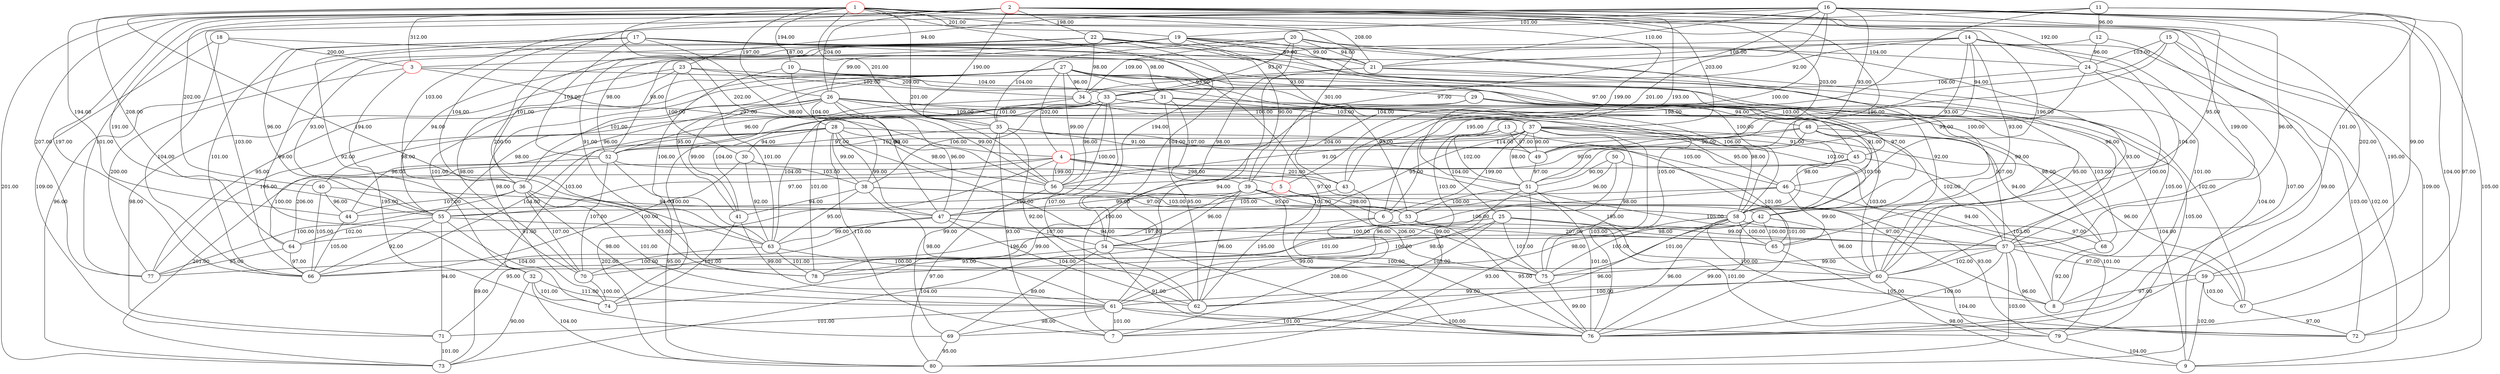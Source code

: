 graph {
44[color=black]
45[color=black]
46[color=black]
47[color=black]
48[color=black]
49[color=black]
50[color=black]
51[color=black]
52[color=black]
53[color=black]
10[color=black]
54[color=black]
55[color=black]
11[color=black]
56[color=black]
12[color=black]
13[color=black]
57[color=black]
14[color=black]
58[color=black]
59[color=black]
15[color=black]
16[color=black]
17[color=black]
18[color=black]
19[color=black]
1[color=red]
2[color=red]
3[color=red]
4[color=red]
5[color=red]
6[color=black]
7[color=black]
8[color=black]
9[color=black]
60[color=black]
61[color=black]
62[color=black]
63[color=black]
20[color=black]
64[color=black]
21[color=black]
65[color=black]
22[color=black]
66[color=black]
67[color=black]
23[color=black]
24[color=black]
68[color=black]
25[color=black]
69[color=black]
26[color=black]
27[color=black]
28[color=black]
29[color=black]
70[color=black]
71[color=black]
72[color=black]
73[color=black]
30[color=black]
74[color=black]
31[color=black]
75[color=black]
76[color=black]
32[color=black]
77[color=black]
33[color=black]
78[color=black]
34[color=black]
35[color=black]
79[color=black]
36[color=black]
37[color=black]
38[color=black]
39[color=black]
80[color=black]
40[color=black]
41[color=black]
42[color=black]
43[color=black]
26--41[label=99.00]
15--72[label=109.00]
26--42[label=102.00]
58--71[label=95.00]
11--57[label=101.00]
26--47[label=96.00]
46--55[label=105.00]
22--24[label=104.00]
46--54[label=106.00]
23--70[label=98.00]
51--80[label=93.00]
14--21[label=108.00]
23--71[label=98.00]
58--8[label=100.00]
31--77[label=105.00]
58--7[label=96.00]
35--7[label=93.00]
38--53[label=97.00]
22--32[label=99.00]
58--65[label=100.00]
54--60[label=100.00]
34--37[label=106.00]
58--69[label=96.00]
58--68[label=97.00]
30--38[label=103.00]
51--76[label=101.00]
26--36[label=96.00]
23--63[label=101.00]
26--37[label=109.00]
29--9[label=104.00]
29--7[label=100.00]
27--77[label=95.00]
46--65[label=99.00]
14--33[label=92.00]
27--74[label=98.00]
27--75[label=105.00]
31--79[label=105.00]
38--42[label=95.00]
38--41[label=94.00]
58--75[label=105.00]
4--80[label=202.00]
15--76[label=99.00]
4--73[label=201.00]
70--74[label=100.00]
11--36[label=103.00]
14--48[label=94.00]
42--60[label=96.00]
26--28[label=104.00]
28--7[label=110.00]
29--32[label=103.00]
42--65[label=100.00]
42--66[label=98.00]
14--51[label=93.00]
19--63[label=91.00]
50--65[label=101.00]
3--31[label=209.00]
12--76[label=107.00]
19--60[label=92.00]
22--54[label=104.00]
5--6[label=298.00]
50--61[label=96.00]
29--48[label=94.00]
18--31[label=98.00]
4--64[label=206.00]
29--46[label=91.00]
27--58[label=106.00]
27--56[label=99.00]
14--58[label=93.00]
22--34[label=98.00]
55--71[label=94.00]
57--59[label=97.00]
42--76[label=99.00]
27--53[label=93.00]
42--75[label=101.00]
55--74[label=104.00]
22--39[label=90.00]
14--52[label=98.00]
42--77[label=101.00]
59--9[label=102.00]
55--66[label=92.00]
59--8[label=97.00]
38--61[label=98.00]
57--60[label=102.00]
38--63[label=95.00]
50--53[label=96.00]
31--62[label=95.00]
50--51[label=90.00]
4--60[label=195.00]
32--74[label=101.00]
45--8[label=103.00]
37--52[label=102.00]
37--51[label=98.00]
4--56[label=199.00]
69--80[label=95.00]
32--73[label=90.00]
47--62[label=104.00]
75--76[label=99.00]
16--72[label=104.00]
16--77[label=101.00]
60--9[label=98.00]
19--43[label=104.00]
22--73[label=96.00]
10--47[label=94.00]
47--54[label=107.00]
16--5[label=201.00]
6--65[label=207.00]
15--24[label=103.00]
16--9[label=105.00]
65--72[label=105.00]
6--70[label=196.00]
4--43[label=201.00]
37--47[label=95.00]
37--46[label=95.00]
37--45[label=91.00]
47--73[label=89.00]
22--55[label=93.00]
31--39[label=107.00]
37--49[label=90.00]
10--63[label=106.00]
32--80[label=104.00]
31--37[label=103.00]
59--67[label=103.00]
16--66[label=103.00]
19--52[label=98.00]
22--60[label=99.00]
53--57[label=98.00]
31--41[label=104.00]
6--7[label=208.00]
47--63[label=99.00]
43--47[label=99.00]
19--58[label=100.00]
11--6[label=198.00]
37--76[label=103.00]
37--75[label=98.00]
54--78[label=95.00]
10--33[label=104.00]
1--63[label=194.00]
60--62[label=100.00]
60--61[label=99.00]
1--5[label=301.00]
19--21[label=99.00]
1--3[label=312.00]
19--26[label=99.00]
21--34[label=93.00]
54--69[label=89.00]
43--75[label=99.00]
60--79[label=104.00]
26--55[label=98.00]
26--56[label=99.00]
26--57[label=107.00]
32--61[label=111.00]
37--67[label=96.00]
61--7[label=101.00]
71--73[label=101.00]
27--4[label=202.00]
11--76[label=97.00]
54--76[label=91.00]
19--36[label=101.00]
16--39[label=97.00]
21--60[label=95.00]
48--68[label=94.00]
21--61[label=94.00]
24--33[label=106.00]
64--66[label=97.00]
5--62[label=195.00]
25--75[label=101.00]
28--47[label=99.00]
1--44[label=194.00]
20--21[label=94.00]
25--78[label=106.00]
36--44[label=107.00]
28--44[label=96.00]
56--58[label=103.00]
17--76[label=97.00]
28--40[label=98.00]
13--76[label=101.00]
48--57[label=102.00]
48--58[label=103.00]
48--56[label=90.00]
17--70[label=92.00]
48--52[label=114.00]
33--68[label=103.00]
64--77[label=95.00]
1--51[label=199.00]
36--62[label=101.00]
36--61[label=98.00]
16--23[label=94.00]
21--8[label=105.00]
16--21[label=110.00]
1--59[label=202.00]
1--58[label=196.00]
5--75[label=206.00]
20--34[label=109.00]
1--56[label=201.00]
20--33[label=93.00]
1--55[label=208.00]
5--78[label=197.00]
1--54[label=194.00]
28--38[label=99.00]
33--74[label=100.00]
15--7[label=103.00]
48--60[label=103.00]
15--6[label=195.00]
24--51[label=99.00]
52--64[label=100.00]
17--66[label=101.00]
28--30[label=94.00]
16--59[label=99.00]
2--64[label=191.00]
2--67[label=195.00]
2--66[label=197.00]
33--58[label=98.00]
36--70[label=107.00]
53--76[label=95.00]
20--35[label=104.00]
33--56[label=96.00]
16--57[label=96.00]
25--62[label=103.00]
44--66[label=105.00]
53--73[label=104.00]
48--49[label=96.00]
61--79[label=100.00]
1--26[label=197.00]
79--9[label=104.00]
33--62[label=107.00]
1--21[label=208.00]
10--67[label=102.00]
20--42[label=100.00]
25--57[label=99.00]
33--63[label=104.00]
61--76[label=101.00]
37--4[label=204.00]
61--71[label=101.00]
37--6[label=199.00]
14--9[label=102.00]
16--49[label=93.00]
2--78[label=200.00]
2--77[label=207.00]
16--42[label=95.00]
33--47[label=100.00]
25--72[label=101.00]
16--43[label=100.00]
1--38[label=202.00]
36--78[label=93.00]
25--64[label=91.00]
61--69[label=98.00]
1--35[label=201.00]
20--54[label=98.00]
36--77[label=100.00]
2--73[label=201.00]
35--49[label=91.00]
2--49[label=203.00]
35--46[label=105.00]
13--25[label=104.00]
2--43[label=193.00]
11--12[label=96.00]
68--8[label=92.00]
23--30[label=100.00]
27--45[label=103.00]
33--35[label=101.00]
27--41[label=95.00]
14--65[label=104.00]
55--64[label=102.00]
33--38[label=106.00]
55--65[label=100.00]
17--36[label=104.00]
57--72[label=96.00]
12--55[label=94.00]
20--60[label=93.00]
3--4[label=297.00]
35--52[label=97.00]
39--54[label=96.00]
2--40[label=202.00]
34--78[label=101.00]
39--53[label=101.00]
45--46[label=98.00]
2--58[label=196.00]
2--57[label=199.00]
19--3[label=187.00]
27--36[label=101.00]
27--34[label=96.00]
40--66[label=105.00]
27--32[label=101.00]
57--76[label=109.00]
57--75[label=99.00]
63--75[label=100.00]
14--80[label=104.00]
49--51[label=97.00]
1--10[label=194.00]
57--80[label=103.00]
63--78[label=101.00]
28--76[label=94.00]
35--62[label=92.00]
39--44[label=103.00]
34--68[label=98.00]
17--21[label=87.00]
19--8[label=101.00]
1--19[label=201.00]
63--70[label=100.00]
18--3[label=200.00]
18--66[label=104.00]
2--24[label=192.00]
27--29[label=93.00]
35--69[label=99.00]
2--26[label=204.00]
13--49[label=97.00]
16--19[label=101.00]
2--22[label=198.00]
56--80[label=97.00]
46--79[label=101.00]
51--61[label=98.00]
3--77[label=200.00]
52--70[label=107.00]
17--57[label=96.00]
39--79[label=93.00]
24--60[label=100.00]
52--8[label=97.00]
17--52[label=103.00]
28--66[label=104.00]
39--76[label=99.00]
28--67[label=94.00]
41--61[label=99.00]
39--74[label=99.00]
17--56[label=98.00]
13--51[label=102.00]
17--55[label=96.00]
2--35[label=190.00]
13--56[label=91.00]
51--53[label=100.00]
2--37[label=203.00]
18--71[label=109.00]
51--57[label=105.00]
34--52[label=96.00]
23--42[label=97.00]
40--44[label=96.00]
40--47[label=94.00]
12--24[label=96.00]
52--80[label=95.00]
23--34[label=102.00]
3--69[label=195.00]
4--5[label=298.00]
24--72[label=103.00]
41--74[label=101.00]
30--63[label=92.00]
28--56[label=98.00]
30--66[label=100.00]
39--62[label=96.00]
45--55[label=97.00]
67--72[label=97.00]
17--45[label=97.00]
}